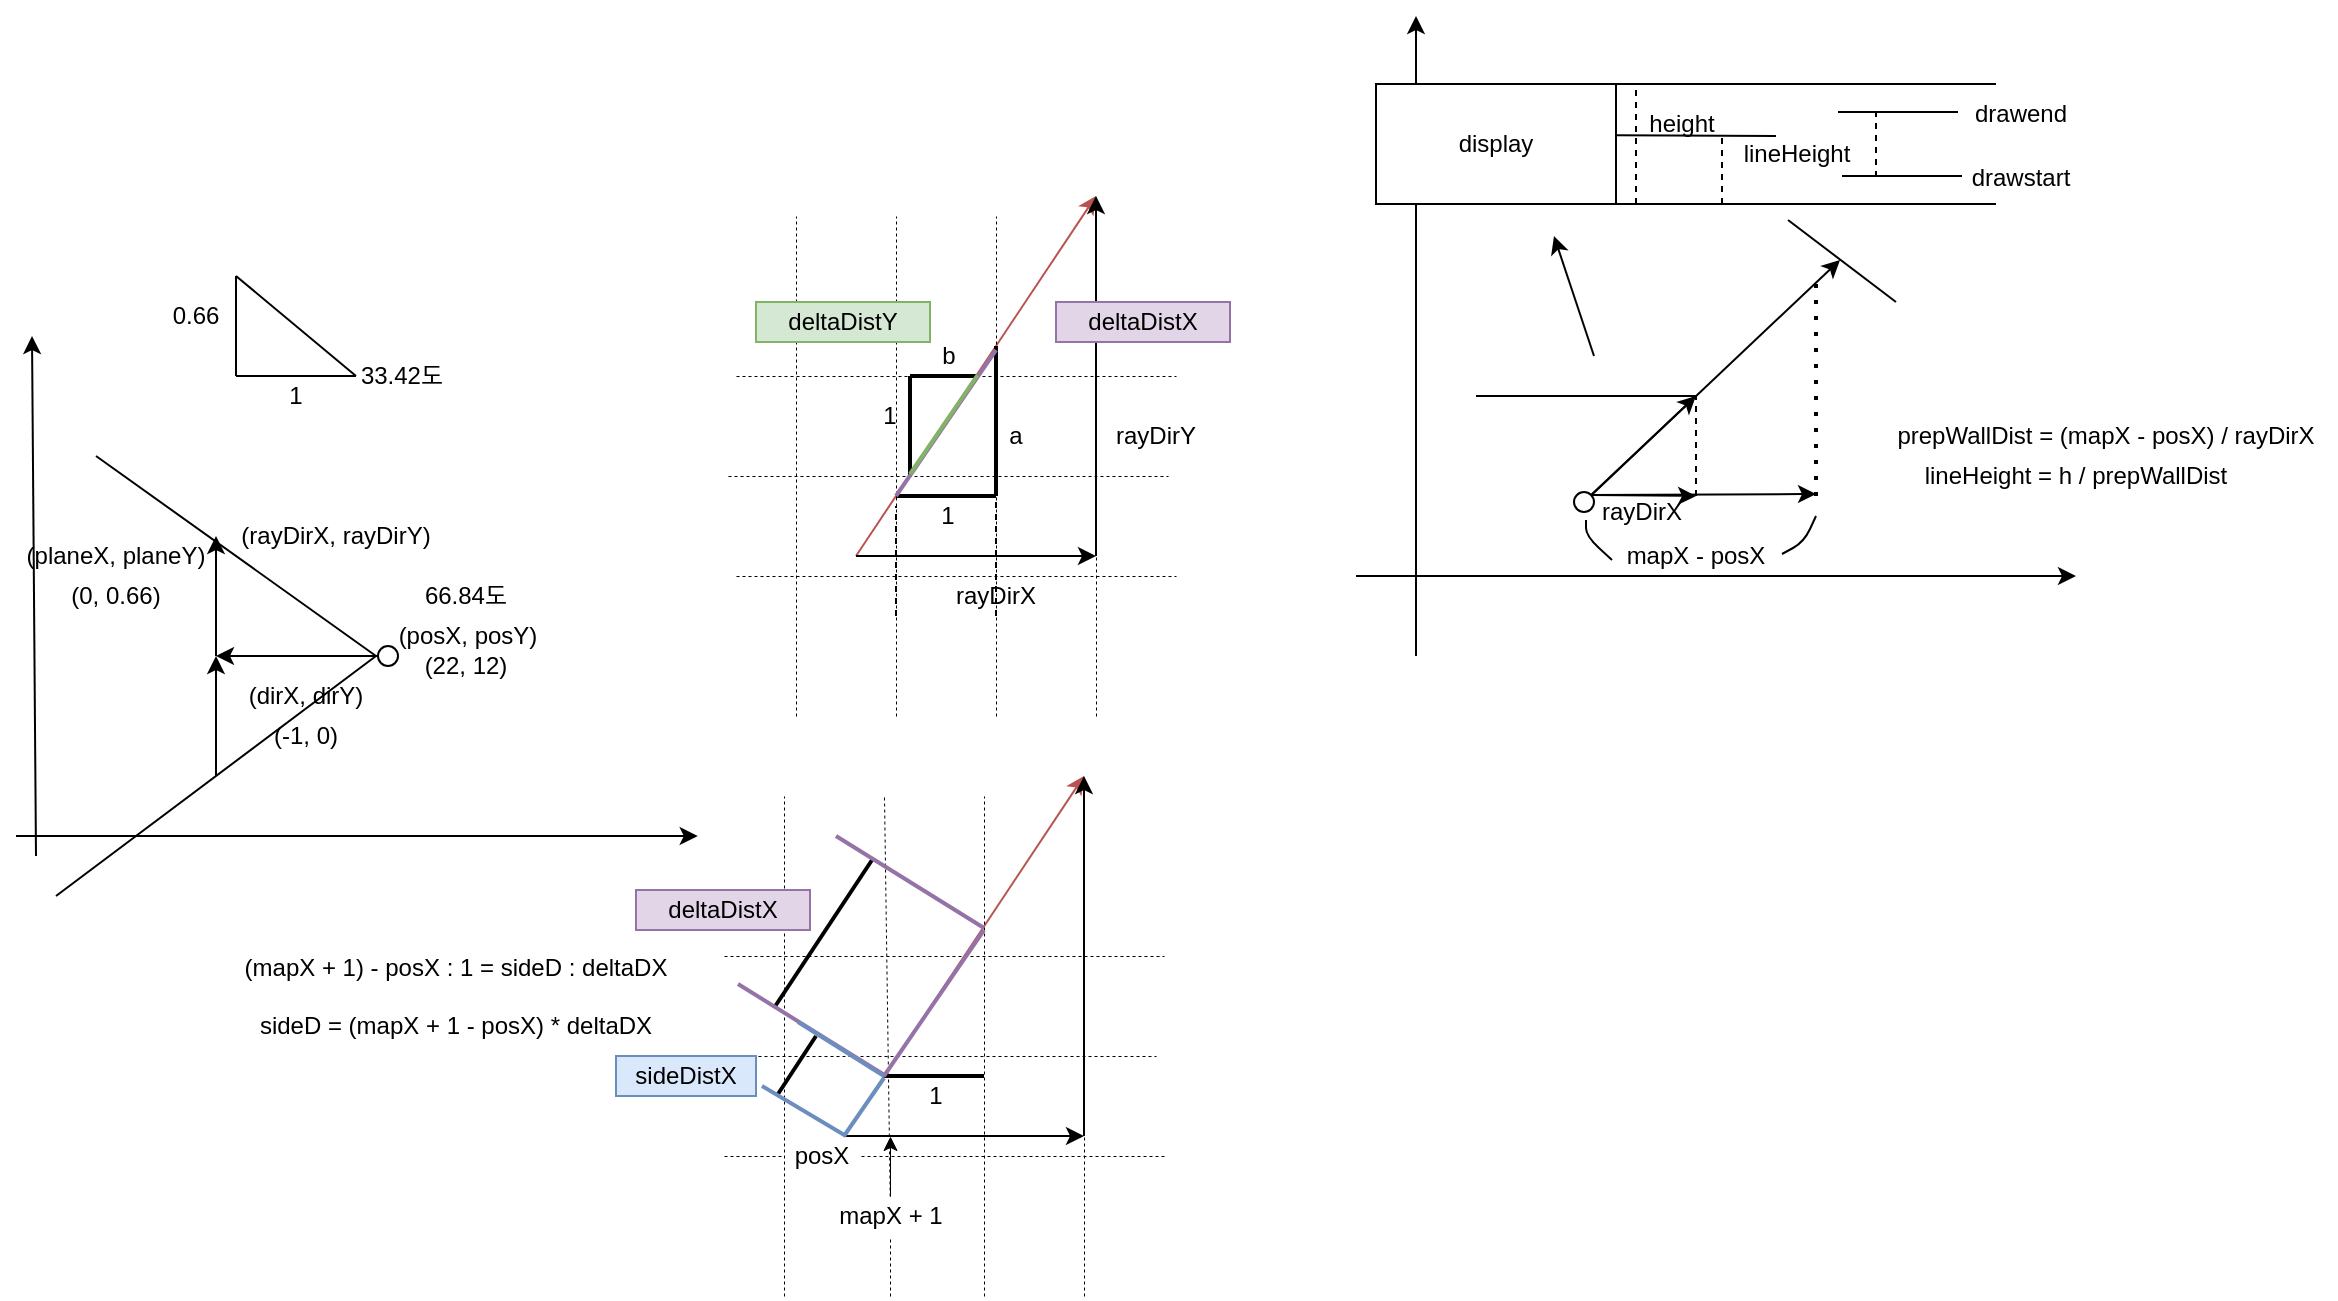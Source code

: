 <mxfile version="15.1.4" type="github"><diagram id="mSh6Ika45wB9mhSGqDFz" name="Page-1"><mxGraphModel dx="1061" dy="1244" grid="1" gridSize="10" guides="1" tooltips="1" connect="1" arrows="1" fold="1" page="1" pageScale="1" pageWidth="291" pageHeight="413" math="0" shadow="0"><root><mxCell id="0"/><mxCell id="1" parent="0"/><mxCell id="lA7uYYmeE6Qmd-85u6qz-90" value="" style="endArrow=none;html=1;strokeWidth=2;" parent="1" edge="1"><mxGeometry width="50" height="50" relative="1" as="geometry"><mxPoint x="448" y="182" as="sourcePoint"/><mxPoint x="399" y="256" as="targetPoint"/></mxGeometry></mxCell><mxCell id="lA7uYYmeE6Qmd-85u6qz-89" value="" style="endArrow=none;html=1;strokeWidth=2;" parent="1" edge="1"><mxGeometry width="50" height="50" relative="1" as="geometry"><mxPoint x="401" y="299" as="sourcePoint"/><mxPoint x="420" y="270" as="targetPoint"/></mxGeometry></mxCell><mxCell id="lA7uYYmeE6Qmd-85u6qz-1" value="" style="endArrow=classic;html=1;" parent="1" edge="1"><mxGeometry width="50" height="50" relative="1" as="geometry"><mxPoint x="20" y="170" as="sourcePoint"/><mxPoint x="360.866" y="170" as="targetPoint"/></mxGeometry></mxCell><mxCell id="lA7uYYmeE6Qmd-85u6qz-2" value="" style="endArrow=classic;html=1;" parent="1" edge="1"><mxGeometry width="50" height="50" relative="1" as="geometry"><mxPoint x="30" y="180" as="sourcePoint"/><mxPoint x="28" y="-80" as="targetPoint"/></mxGeometry></mxCell><mxCell id="lA7uYYmeE6Qmd-85u6qz-3" value="" style="ellipse;whiteSpace=wrap;html=1;" parent="1" vertex="1"><mxGeometry x="201" y="75" width="10" height="10" as="geometry"/></mxCell><mxCell id="lA7uYYmeE6Qmd-85u6qz-4" value="(dirX, dirY)" style="text;html=1;strokeColor=none;fillColor=none;align=center;verticalAlign=middle;whiteSpace=wrap;rounded=0;" parent="1" vertex="1"><mxGeometry x="120" y="90" width="90" height="20" as="geometry"/></mxCell><mxCell id="lA7uYYmeE6Qmd-85u6qz-5" value="(posX, posY)" style="text;html=1;strokeColor=none;fillColor=none;align=center;verticalAlign=middle;whiteSpace=wrap;rounded=0;" parent="1" vertex="1"><mxGeometry x="201" y="60" width="90" height="20" as="geometry"/></mxCell><mxCell id="lA7uYYmeE6Qmd-85u6qz-6" value="" style="endArrow=classic;html=1;exitX=0;exitY=1;exitDx=0;exitDy=0;" parent="1" source="lA7uYYmeE6Qmd-85u6qz-5" edge="1"><mxGeometry width="50" height="50" relative="1" as="geometry"><mxPoint x="200" y="80" as="sourcePoint"/><mxPoint x="120" y="80" as="targetPoint"/></mxGeometry></mxCell><mxCell id="lA7uYYmeE6Qmd-85u6qz-7" value="(-1, 0)" style="text;html=1;strokeColor=none;fillColor=none;align=center;verticalAlign=middle;whiteSpace=wrap;rounded=0;" parent="1" vertex="1"><mxGeometry x="120" y="110" width="90" height="20" as="geometry"/></mxCell><mxCell id="lA7uYYmeE6Qmd-85u6qz-8" value="(22, 12)" style="text;html=1;strokeColor=none;fillColor=none;align=center;verticalAlign=middle;whiteSpace=wrap;rounded=0;" parent="1" vertex="1"><mxGeometry x="200" y="75" width="90" height="20" as="geometry"/></mxCell><mxCell id="lA7uYYmeE6Qmd-85u6qz-9" value="" style="endArrow=classic;html=1;" parent="1" edge="1"><mxGeometry width="50" height="50" relative="1" as="geometry"><mxPoint x="120" y="80" as="sourcePoint"/><mxPoint x="120" y="20" as="targetPoint"/></mxGeometry></mxCell><mxCell id="lA7uYYmeE6Qmd-85u6qz-11" value="(planeX, planeY)" style="text;html=1;strokeColor=none;fillColor=none;align=center;verticalAlign=middle;whiteSpace=wrap;rounded=0;" parent="1" vertex="1"><mxGeometry x="20" y="20" width="100" height="20" as="geometry"/></mxCell><mxCell id="lA7uYYmeE6Qmd-85u6qz-12" value="(0, 0.66)" style="text;html=1;strokeColor=none;fillColor=none;align=center;verticalAlign=middle;whiteSpace=wrap;rounded=0;" parent="1" vertex="1"><mxGeometry x="20" y="40" width="100" height="20" as="geometry"/></mxCell><mxCell id="lA7uYYmeE6Qmd-85u6qz-13" value="" style="endArrow=none;html=1;" parent="1" edge="1"><mxGeometry width="50" height="50" relative="1" as="geometry"><mxPoint x="130" y="-60" as="sourcePoint"/><mxPoint x="130" y="-110" as="targetPoint"/></mxGeometry></mxCell><mxCell id="lA7uYYmeE6Qmd-85u6qz-14" value="" style="endArrow=none;html=1;" parent="1" edge="1"><mxGeometry width="50" height="50" relative="1" as="geometry"><mxPoint x="130" y="-60" as="sourcePoint"/><mxPoint x="190" y="-60" as="targetPoint"/></mxGeometry></mxCell><mxCell id="lA7uYYmeE6Qmd-85u6qz-15" value="" style="endArrow=none;html=1;" parent="1" edge="1"><mxGeometry width="50" height="50" relative="1" as="geometry"><mxPoint x="190" y="-60" as="sourcePoint"/><mxPoint x="130" y="-110" as="targetPoint"/></mxGeometry></mxCell><mxCell id="lA7uYYmeE6Qmd-85u6qz-16" value="0.66" style="text;html=1;strokeColor=none;fillColor=none;align=center;verticalAlign=middle;whiteSpace=wrap;rounded=0;" parent="1" vertex="1"><mxGeometry x="60" y="-100" width="100" height="20" as="geometry"/></mxCell><mxCell id="lA7uYYmeE6Qmd-85u6qz-17" value="1" style="text;html=1;strokeColor=none;fillColor=none;align=center;verticalAlign=middle;whiteSpace=wrap;rounded=0;" parent="1" vertex="1"><mxGeometry x="110" y="-60" width="100" height="20" as="geometry"/></mxCell><mxCell id="lA7uYYmeE6Qmd-85u6qz-18" value="33.42도" style="text;html=1;strokeColor=none;fillColor=none;align=center;verticalAlign=middle;whiteSpace=wrap;rounded=0;" parent="1" vertex="1"><mxGeometry x="186" y="-70" width="54" height="20" as="geometry"/></mxCell><mxCell id="lA7uYYmeE6Qmd-85u6qz-19" value="" style="endArrow=none;html=1;exitX=0;exitY=0.25;exitDx=0;exitDy=0;" parent="1" source="lA7uYYmeE6Qmd-85u6qz-8" edge="1"><mxGeometry width="50" height="50" relative="1" as="geometry"><mxPoint x="200" y="-50" as="sourcePoint"/><mxPoint x="60" y="-20" as="targetPoint"/></mxGeometry></mxCell><mxCell id="lA7uYYmeE6Qmd-85u6qz-20" value="" style="endArrow=none;html=1;exitX=0;exitY=0.25;exitDx=0;exitDy=0;" parent="1" source="lA7uYYmeE6Qmd-85u6qz-8" edge="1"><mxGeometry width="50" height="50" relative="1" as="geometry"><mxPoint x="210" y="90" as="sourcePoint"/><mxPoint x="40" y="200" as="targetPoint"/></mxGeometry></mxCell><mxCell id="lA7uYYmeE6Qmd-85u6qz-21" value="" style="endArrow=classic;html=1;" parent="1" edge="1"><mxGeometry width="50" height="50" relative="1" as="geometry"><mxPoint x="120" y="140" as="sourcePoint"/><mxPoint x="120" y="80" as="targetPoint"/></mxGeometry></mxCell><mxCell id="lA7uYYmeE6Qmd-85u6qz-22" value="66.84도" style="text;html=1;strokeColor=none;fillColor=none;align=center;verticalAlign=middle;whiteSpace=wrap;rounded=0;" parent="1" vertex="1"><mxGeometry x="218" y="40" width="54" height="20" as="geometry"/></mxCell><mxCell id="lA7uYYmeE6Qmd-85u6qz-23" value="(rayDirX, rayDirY)" style="text;html=1;strokeColor=none;fillColor=none;align=center;verticalAlign=middle;whiteSpace=wrap;rounded=0;" parent="1" vertex="1"><mxGeometry x="130" y="10" width="100" height="20" as="geometry"/></mxCell><mxCell id="lA7uYYmeE6Qmd-85u6qz-24" value="" style="endArrow=classic;html=1;fillColor=#f8cecc;strokeColor=#b85450;" parent="1" edge="1"><mxGeometry width="50" height="50" relative="1" as="geometry"><mxPoint x="440" y="30" as="sourcePoint"/><mxPoint x="560" y="-150" as="targetPoint"/></mxGeometry></mxCell><mxCell id="lA7uYYmeE6Qmd-85u6qz-25" value="" style="endArrow=classic;html=1;" parent="1" edge="1"><mxGeometry width="50" height="50" relative="1" as="geometry"><mxPoint x="440" y="30" as="sourcePoint"/><mxPoint x="560" y="30" as="targetPoint"/></mxGeometry></mxCell><mxCell id="lA7uYYmeE6Qmd-85u6qz-26" value="" style="endArrow=classic;html=1;" parent="1" edge="1"><mxGeometry width="50" height="50" relative="1" as="geometry"><mxPoint x="560" y="30" as="sourcePoint"/><mxPoint x="560" y="-150" as="targetPoint"/></mxGeometry></mxCell><mxCell id="lA7uYYmeE6Qmd-85u6qz-27" value="" style="endArrow=none;dashed=1;html=1;" parent="1" edge="1"><mxGeometry width="50" height="50" relative="1" as="geometry"><mxPoint x="460" y="60" as="sourcePoint"/><mxPoint x="460" y="5" as="targetPoint"/></mxGeometry></mxCell><mxCell id="lA7uYYmeE6Qmd-85u6qz-28" value="" style="endArrow=none;dashed=1;html=1;" parent="1" edge="1"><mxGeometry width="50" height="50" relative="1" as="geometry"><mxPoint x="510" y="60" as="sourcePoint"/><mxPoint x="510" y="-60" as="targetPoint"/></mxGeometry></mxCell><mxCell id="lA7uYYmeE6Qmd-85u6qz-30" value="1" style="text;html=1;strokeColor=none;fillColor=none;align=center;verticalAlign=middle;whiteSpace=wrap;rounded=0;" parent="1" vertex="1"><mxGeometry x="466" width="40" height="20" as="geometry"/></mxCell><mxCell id="lA7uYYmeE6Qmd-85u6qz-32" value="a" style="text;html=1;strokeColor=none;fillColor=none;align=center;verticalAlign=middle;whiteSpace=wrap;rounded=0;" parent="1" vertex="1"><mxGeometry x="510" y="-40" width="20" height="20" as="geometry"/></mxCell><mxCell id="lA7uYYmeE6Qmd-85u6qz-33" value="rayDirX" style="text;html=1;strokeColor=none;fillColor=none;align=center;verticalAlign=middle;whiteSpace=wrap;rounded=0;" parent="1" vertex="1"><mxGeometry x="490" y="40" width="40" height="20" as="geometry"/></mxCell><mxCell id="lA7uYYmeE6Qmd-85u6qz-34" value="rayDirY" style="text;html=1;strokeColor=none;fillColor=none;align=center;verticalAlign=middle;whiteSpace=wrap;rounded=0;" parent="1" vertex="1"><mxGeometry x="570" y="-40" width="40" height="20" as="geometry"/></mxCell><mxCell id="lA7uYYmeE6Qmd-85u6qz-39" value="" style="endArrow=none;dashed=1;html=1;strokeWidth=0.5;" parent="1" edge="1"><mxGeometry width="50" height="50" relative="1" as="geometry"><mxPoint x="410" y="110" as="sourcePoint"/><mxPoint x="410" y="-140" as="targetPoint"/></mxGeometry></mxCell><mxCell id="lA7uYYmeE6Qmd-85u6qz-40" value="" style="endArrow=none;dashed=1;html=1;strokeWidth=0.5;" parent="1" edge="1"><mxGeometry width="50" height="50" relative="1" as="geometry"><mxPoint x="460" y="110" as="sourcePoint"/><mxPoint x="460" y="-140" as="targetPoint"/></mxGeometry></mxCell><mxCell id="lA7uYYmeE6Qmd-85u6qz-41" value="" style="endArrow=none;dashed=1;html=1;strokeWidth=0.5;" parent="1" edge="1"><mxGeometry width="50" height="50" relative="1" as="geometry"><mxPoint x="510" y="110" as="sourcePoint"/><mxPoint x="510" y="-140" as="targetPoint"/></mxGeometry></mxCell><mxCell id="lA7uYYmeE6Qmd-85u6qz-42" value="" style="endArrow=none;dashed=1;html=1;strokeWidth=0.5;" parent="1" edge="1"><mxGeometry width="50" height="50" relative="1" as="geometry"><mxPoint x="560" y="110" as="sourcePoint"/><mxPoint x="560" y="-150" as="targetPoint"/></mxGeometry></mxCell><mxCell id="lA7uYYmeE6Qmd-85u6qz-43" value="" style="endArrow=none;html=1;strokeWidth=2;" parent="1" edge="1"><mxGeometry width="50" height="50" relative="1" as="geometry"><mxPoint x="460" as="sourcePoint"/><mxPoint x="510" as="targetPoint"/></mxGeometry></mxCell><mxCell id="lA7uYYmeE6Qmd-85u6qz-44" value="" style="endArrow=none;html=1;strokeWidth=2;" parent="1" edge="1"><mxGeometry width="50" height="50" relative="1" as="geometry"><mxPoint x="510" y="-75" as="sourcePoint"/><mxPoint x="510" as="targetPoint"/></mxGeometry></mxCell><mxCell id="lA7uYYmeE6Qmd-85u6qz-45" value="" style="endArrow=none;dashed=1;html=1;strokeWidth=0.5;" parent="1" edge="1"><mxGeometry width="50" height="50" relative="1" as="geometry"><mxPoint x="376" y="-10" as="sourcePoint"/><mxPoint x="596" y="-10" as="targetPoint"/></mxGeometry></mxCell><mxCell id="lA7uYYmeE6Qmd-85u6qz-46" value="" style="endArrow=none;dashed=1;html=1;strokeWidth=0.5;" parent="1" edge="1"><mxGeometry width="50" height="50" relative="1" as="geometry"><mxPoint x="380" y="40" as="sourcePoint"/><mxPoint x="600" y="40" as="targetPoint"/></mxGeometry></mxCell><mxCell id="lA7uYYmeE6Qmd-85u6qz-47" value="" style="endArrow=none;dashed=1;html=1;strokeWidth=0.5;" parent="1" edge="1"><mxGeometry width="50" height="50" relative="1" as="geometry"><mxPoint x="380" y="-60" as="sourcePoint"/><mxPoint x="600" y="-60" as="targetPoint"/></mxGeometry></mxCell><mxCell id="lA7uYYmeE6Qmd-85u6qz-48" value="" style="endArrow=none;html=1;strokeWidth=2;" parent="1" edge="1"><mxGeometry width="50" height="50" relative="1" as="geometry"><mxPoint x="467" y="-10" as="sourcePoint"/><mxPoint x="467" y="-60" as="targetPoint"/></mxGeometry></mxCell><mxCell id="lA7uYYmeE6Qmd-85u6qz-50" value="" style="endArrow=none;html=1;strokeWidth=2;" parent="1" edge="1"><mxGeometry width="50" height="50" relative="1" as="geometry"><mxPoint x="500" y="-60" as="sourcePoint"/><mxPoint x="467" y="-60" as="targetPoint"/></mxGeometry></mxCell><mxCell id="lA7uYYmeE6Qmd-85u6qz-51" value="1" style="text;html=1;strokeColor=none;fillColor=none;align=center;verticalAlign=middle;whiteSpace=wrap;rounded=0;" parent="1" vertex="1"><mxGeometry x="437" y="-50" width="40" height="20" as="geometry"/></mxCell><mxCell id="lA7uYYmeE6Qmd-85u6qz-52" value="b" style="text;html=1;strokeColor=none;fillColor=none;align=center;verticalAlign=middle;whiteSpace=wrap;rounded=0;" parent="1" vertex="1"><mxGeometry x="442.5" y="-80" width="87" height="20" as="geometry"/></mxCell><mxCell id="lA7uYYmeE6Qmd-85u6qz-54" value="" style="endArrow=none;html=1;strokeWidth=2;entryX=0.776;entryY=0.35;entryDx=0;entryDy=0;entryPerimeter=0;fillColor=#e1d5e7;strokeColor=#9673a6;" parent="1" target="lA7uYYmeE6Qmd-85u6qz-52" edge="1"><mxGeometry width="50" height="50" relative="1" as="geometry"><mxPoint x="460" as="sourcePoint"/><mxPoint x="620" y="-60" as="targetPoint"/></mxGeometry></mxCell><mxCell id="lA7uYYmeE6Qmd-85u6qz-56" value="" style="endArrow=none;html=1;strokeWidth=2;fillColor=#d5e8d4;strokeColor=#82b366;entryX=0.67;entryY=0.979;entryDx=0;entryDy=0;entryPerimeter=0;" parent="1" target="lA7uYYmeE6Qmd-85u6qz-52" edge="1"><mxGeometry width="50" height="50" relative="1" as="geometry"><mxPoint x="467" y="-11" as="sourcePoint"/><mxPoint x="500" y="-60" as="targetPoint"/></mxGeometry></mxCell><mxCell id="lA7uYYmeE6Qmd-85u6qz-57" value="" style="endArrow=classic;html=1;fillColor=#f8cecc;strokeColor=#b85450;" parent="1" edge="1"><mxGeometry width="50" height="50" relative="1" as="geometry"><mxPoint x="435" y="319" as="sourcePoint"/><mxPoint x="554" y="140.0" as="targetPoint"/></mxGeometry></mxCell><mxCell id="lA7uYYmeE6Qmd-85u6qz-58" value="" style="endArrow=classic;html=1;" parent="1" edge="1"><mxGeometry width="50" height="50" relative="1" as="geometry"><mxPoint x="434" y="320" as="sourcePoint"/><mxPoint x="554" y="320" as="targetPoint"/></mxGeometry></mxCell><mxCell id="lA7uYYmeE6Qmd-85u6qz-59" value="" style="endArrow=classic;html=1;" parent="1" edge="1"><mxGeometry width="50" height="50" relative="1" as="geometry"><mxPoint x="554" y="320" as="sourcePoint"/><mxPoint x="554" y="140.0" as="targetPoint"/></mxGeometry></mxCell><mxCell id="lA7uYYmeE6Qmd-85u6qz-62" value="1" style="text;html=1;strokeColor=none;fillColor=none;align=center;verticalAlign=middle;whiteSpace=wrap;rounded=0;" parent="1" vertex="1"><mxGeometry x="460" y="290" width="40" height="20" as="geometry"/></mxCell><mxCell id="lA7uYYmeE6Qmd-85u6qz-68" value="" style="endArrow=none;dashed=1;html=1;strokeWidth=0.5;" parent="1" edge="1"><mxGeometry width="50" height="50" relative="1" as="geometry"><mxPoint x="404" y="400" as="sourcePoint"/><mxPoint x="404" y="150.0" as="targetPoint"/></mxGeometry></mxCell><mxCell id="lA7uYYmeE6Qmd-85u6qz-69" value="" style="endArrow=none;dashed=1;html=1;strokeWidth=0.5;startArrow=none;" parent="1" source="lA7uYYmeE6Qmd-85u6qz-93" edge="1"><mxGeometry width="50" height="50" relative="1" as="geometry"><mxPoint x="454" y="400" as="sourcePoint"/><mxPoint x="454" y="150.0" as="targetPoint"/></mxGeometry></mxCell><mxCell id="lA7uYYmeE6Qmd-85u6qz-70" value="" style="endArrow=none;dashed=1;html=1;strokeWidth=0.5;" parent="1" edge="1"><mxGeometry width="50" height="50" relative="1" as="geometry"><mxPoint x="504" y="400" as="sourcePoint"/><mxPoint x="504" y="150.0" as="targetPoint"/></mxGeometry></mxCell><mxCell id="lA7uYYmeE6Qmd-85u6qz-71" value="" style="endArrow=none;dashed=1;html=1;strokeWidth=0.5;" parent="1" edge="1"><mxGeometry width="50" height="50" relative="1" as="geometry"><mxPoint x="554" y="400" as="sourcePoint"/><mxPoint x="554" y="140.0" as="targetPoint"/></mxGeometry></mxCell><mxCell id="lA7uYYmeE6Qmd-85u6qz-72" value="" style="endArrow=none;html=1;strokeWidth=2;" parent="1" edge="1"><mxGeometry width="50" height="50" relative="1" as="geometry"><mxPoint x="454" y="290" as="sourcePoint"/><mxPoint x="504" y="290" as="targetPoint"/></mxGeometry></mxCell><mxCell id="lA7uYYmeE6Qmd-85u6qz-74" value="" style="endArrow=none;dashed=1;html=1;strokeWidth=0.5;" parent="1" edge="1"><mxGeometry width="50" height="50" relative="1" as="geometry"><mxPoint x="370" y="280" as="sourcePoint"/><mxPoint x="590" y="280" as="targetPoint"/></mxGeometry></mxCell><mxCell id="lA7uYYmeE6Qmd-85u6qz-75" value="" style="endArrow=none;dashed=1;html=1;strokeWidth=0.5;startArrow=none;" parent="1" source="lA7uYYmeE6Qmd-85u6qz-92" edge="1"><mxGeometry width="50" height="50" relative="1" as="geometry"><mxPoint x="374" y="330" as="sourcePoint"/><mxPoint x="594" y="330" as="targetPoint"/></mxGeometry></mxCell><mxCell id="lA7uYYmeE6Qmd-85u6qz-76" value="" style="endArrow=none;dashed=1;html=1;strokeWidth=0.5;" parent="1" edge="1"><mxGeometry width="50" height="50" relative="1" as="geometry"><mxPoint x="374" y="230" as="sourcePoint"/><mxPoint x="594" y="230" as="targetPoint"/></mxGeometry></mxCell><mxCell id="lA7uYYmeE6Qmd-85u6qz-81" value="" style="endArrow=none;html=1;strokeWidth=2;entryX=0.776;entryY=0.35;entryDx=0;entryDy=0;entryPerimeter=0;fillColor=#e1d5e7;strokeColor=#9673a6;" parent="1" edge="1"><mxGeometry width="50" height="50" relative="1" as="geometry"><mxPoint x="454" y="290" as="sourcePoint"/><mxPoint x="504.012" y="217" as="targetPoint"/></mxGeometry></mxCell><mxCell id="lA7uYYmeE6Qmd-85u6qz-82" value="" style="endArrow=none;html=1;strokeWidth=2;fillColor=#dae8fc;strokeColor=#6c8ebf;" parent="1" edge="1"><mxGeometry width="50" height="50" relative="1" as="geometry"><mxPoint x="454" y="291" as="sourcePoint"/><mxPoint x="434" y="320" as="targetPoint"/></mxGeometry></mxCell><mxCell id="lA7uYYmeE6Qmd-85u6qz-85" value="" style="endArrow=none;html=1;strokeWidth=2;fillColor=#dae8fc;strokeColor=#6c8ebf;" parent="1" edge="1"><mxGeometry width="50" height="50" relative="1" as="geometry"><mxPoint x="435" y="320" as="sourcePoint"/><mxPoint x="393" y="295" as="targetPoint"/></mxGeometry></mxCell><mxCell id="lA7uYYmeE6Qmd-85u6qz-86" value="" style="endArrow=none;html=1;strokeWidth=2;fillColor=#e1d5e7;strokeColor=#9673a6;" parent="1" edge="1"><mxGeometry width="50" height="50" relative="1" as="geometry"><mxPoint x="430" y="170" as="sourcePoint"/><mxPoint x="504" y="216" as="targetPoint"/></mxGeometry></mxCell><mxCell id="lA7uYYmeE6Qmd-85u6qz-87" value="" style="endArrow=none;html=1;strokeWidth=2;fillColor=#e1d5e7;strokeColor=#9673a6;" parent="1" edge="1"><mxGeometry width="50" height="50" relative="1" as="geometry"><mxPoint x="381" y="244" as="sourcePoint"/><mxPoint x="455" y="290" as="targetPoint"/></mxGeometry></mxCell><mxCell id="lA7uYYmeE6Qmd-85u6qz-84" value="" style="endArrow=none;html=1;strokeWidth=2;fillColor=#dae8fc;strokeColor=#6c8ebf;" parent="1" edge="1"><mxGeometry width="50" height="50" relative="1" as="geometry"><mxPoint x="454" y="290" as="sourcePoint"/><mxPoint x="411" y="263" as="targetPoint"/></mxGeometry></mxCell><mxCell id="lA7uYYmeE6Qmd-85u6qz-66" value="deltaDistX" style="text;html=1;align=center;verticalAlign=middle;whiteSpace=wrap;rounded=0;fillColor=#e1d5e7;strokeColor=#9673a6;rotation=0;" parent="1" vertex="1"><mxGeometry x="330" y="197" width="87" height="20" as="geometry"/></mxCell><mxCell id="lA7uYYmeE6Qmd-85u6qz-67" value="sideDistX" style="text;html=1;strokeColor=#6c8ebf;fillColor=#dae8fc;align=center;verticalAlign=middle;whiteSpace=wrap;rounded=0;rotation=0;" parent="1" vertex="1"><mxGeometry x="320" y="280" width="70" height="20" as="geometry"/></mxCell><mxCell id="lA7uYYmeE6Qmd-85u6qz-35" value="deltaDistX" style="text;html=1;align=center;verticalAlign=middle;whiteSpace=wrap;rounded=0;fillColor=#e1d5e7;strokeColor=#9673a6;" parent="1" vertex="1"><mxGeometry x="540" y="-97" width="87" height="20" as="geometry"/></mxCell><mxCell id="lA7uYYmeE6Qmd-85u6qz-36" value="deltaDistY" style="text;html=1;strokeColor=#82b366;fillColor=#d5e8d4;align=center;verticalAlign=middle;whiteSpace=wrap;rounded=0;" parent="1" vertex="1"><mxGeometry x="390" y="-97" width="87" height="20" as="geometry"/></mxCell><mxCell id="lA7uYYmeE6Qmd-85u6qz-94" value="(mapX + 1) - posX : 1 = sideD : deltaDX&lt;br&gt;&lt;br&gt;sideD = (mapX + 1 - posX) * deltaDX" style="text;html=1;strokeColor=none;fillColor=none;align=center;verticalAlign=middle;whiteSpace=wrap;rounded=0;" parent="1" vertex="1"><mxGeometry x="120" y="240" width="240" height="20" as="geometry"/></mxCell><mxCell id="lA7uYYmeE6Qmd-85u6qz-92" value="posX" style="text;html=1;strokeColor=none;fillColor=none;align=center;verticalAlign=middle;whiteSpace=wrap;rounded=0;" parent="1" vertex="1"><mxGeometry x="402.5" y="320" width="40" height="20" as="geometry"/></mxCell><mxCell id="lA7uYYmeE6Qmd-85u6qz-95" value="" style="endArrow=none;dashed=1;html=1;strokeWidth=0.5;" parent="1" target="lA7uYYmeE6Qmd-85u6qz-92" edge="1"><mxGeometry width="50" height="50" relative="1" as="geometry"><mxPoint x="374" y="330" as="sourcePoint"/><mxPoint x="594" y="330" as="targetPoint"/></mxGeometry></mxCell><mxCell id="lA7uYYmeE6Qmd-85u6qz-93" value="mapX + 1" style="text;html=1;strokeColor=none;fillColor=none;align=center;verticalAlign=middle;whiteSpace=wrap;rounded=0;" parent="1" vertex="1"><mxGeometry x="428.5" y="350" width="57" height="20" as="geometry"/></mxCell><mxCell id="lA7uYYmeE6Qmd-85u6qz-96" value="" style="endArrow=none;dashed=1;html=1;strokeWidth=0.5;" parent="1" target="lA7uYYmeE6Qmd-85u6qz-93" edge="1"><mxGeometry width="50" height="50" relative="1" as="geometry"><mxPoint x="457" y="400" as="sourcePoint"/><mxPoint x="454" y="150.0" as="targetPoint"/></mxGeometry></mxCell><mxCell id="lA7uYYmeE6Qmd-85u6qz-97" value="" style="endArrow=classic;html=1;strokeWidth=0.5;exitX=0.5;exitY=0;exitDx=0;exitDy=0;" parent="1" source="lA7uYYmeE6Qmd-85u6qz-93" edge="1"><mxGeometry width="50" height="50" relative="1" as="geometry"><mxPoint x="490" y="310" as="sourcePoint"/><mxPoint x="457" y="320" as="targetPoint"/></mxGeometry></mxCell><mxCell id="lA7uYYmeE6Qmd-85u6qz-98" value="" style="endArrow=classic;html=1;strokeWidth=1;" parent="1" edge="1"><mxGeometry width="50" height="50" relative="1" as="geometry"><mxPoint x="690" y="40" as="sourcePoint"/><mxPoint x="1050" y="40" as="targetPoint"/></mxGeometry></mxCell><mxCell id="lA7uYYmeE6Qmd-85u6qz-99" value="" style="endArrow=classic;html=1;strokeWidth=1;" parent="1" edge="1"><mxGeometry width="50" height="50" relative="1" as="geometry"><mxPoint x="720" y="80" as="sourcePoint"/><mxPoint x="720" y="-240" as="targetPoint"/></mxGeometry></mxCell><mxCell id="lA7uYYmeE6Qmd-85u6qz-100" value="" style="ellipse;whiteSpace=wrap;html=1;" parent="1" vertex="1"><mxGeometry x="799" y="-2" width="10" height="10" as="geometry"/></mxCell><mxCell id="lA7uYYmeE6Qmd-85u6qz-101" value="" style="endArrow=none;html=1;strokeWidth=1;" parent="1" edge="1"><mxGeometry width="50" height="50" relative="1" as="geometry"><mxPoint x="750" y="-50" as="sourcePoint"/><mxPoint x="860" y="-50" as="targetPoint"/></mxGeometry></mxCell><mxCell id="lA7uYYmeE6Qmd-85u6qz-102" value="" style="endArrow=classic;html=1;strokeWidth=1;exitX=1;exitY=0;exitDx=0;exitDy=0;" parent="1" source="lA7uYYmeE6Qmd-85u6qz-100" edge="1"><mxGeometry width="50" height="50" relative="1" as="geometry"><mxPoint x="810" as="sourcePoint"/><mxPoint x="860" y="-50" as="targetPoint"/></mxGeometry></mxCell><mxCell id="lA7uYYmeE6Qmd-85u6qz-103" value="" style="endArrow=classic;html=1;strokeWidth=1;exitX=1;exitY=0;exitDx=0;exitDy=0;" parent="1" source="lA7uYYmeE6Qmd-85u6qz-100" edge="1"><mxGeometry width="50" height="50" relative="1" as="geometry"><mxPoint x="750" y="-10" as="sourcePoint"/><mxPoint x="860" as="targetPoint"/></mxGeometry></mxCell><mxCell id="lA7uYYmeE6Qmd-85u6qz-104" value="" style="endArrow=none;dashed=1;html=1;strokeWidth=1;" parent="1" edge="1"><mxGeometry width="50" height="50" relative="1" as="geometry"><mxPoint x="860" as="sourcePoint"/><mxPoint x="860" y="-50" as="targetPoint"/></mxGeometry></mxCell><mxCell id="lA7uYYmeE6Qmd-85u6qz-105" value="rayDirX" style="text;html=1;strokeColor=none;fillColor=none;align=center;verticalAlign=middle;whiteSpace=wrap;rounded=0;" parent="1" vertex="1"><mxGeometry x="813" y="-2" width="40" height="20" as="geometry"/></mxCell><mxCell id="lA7uYYmeE6Qmd-85u6qz-106" value="" style="endArrow=none;html=1;strokeWidth=1;" parent="1" edge="1"><mxGeometry width="50" height="50" relative="1" as="geometry"><mxPoint x="906" y="-138" as="sourcePoint"/><mxPoint x="960" y="-97" as="targetPoint"/></mxGeometry></mxCell><mxCell id="lA7uYYmeE6Qmd-85u6qz-107" value="" style="endArrow=classic;html=1;strokeWidth=1;exitX=0.93;exitY=0.097;exitDx=0;exitDy=0;exitPerimeter=0;" parent="1" source="lA7uYYmeE6Qmd-85u6qz-100" edge="1"><mxGeometry width="50" height="50" relative="1" as="geometry"><mxPoint x="810" as="sourcePoint"/><mxPoint x="932" y="-118" as="targetPoint"/></mxGeometry></mxCell><mxCell id="lA7uYYmeE6Qmd-85u6qz-108" value="" style="endArrow=none;dashed=1;html=1;dashPattern=1 3;strokeWidth=2;" parent="1" edge="1"><mxGeometry width="50" height="50" relative="1" as="geometry"><mxPoint x="920" as="sourcePoint"/><mxPoint x="920" y="-106" as="targetPoint"/></mxGeometry></mxCell><mxCell id="lA7uYYmeE6Qmd-85u6qz-109" value="" style="endArrow=classic;html=1;strokeWidth=1;exitX=1;exitY=0;exitDx=0;exitDy=0;" parent="1" source="lA7uYYmeE6Qmd-85u6qz-100" edge="1"><mxGeometry width="50" height="50" relative="1" as="geometry"><mxPoint x="910" y="-70" as="sourcePoint"/><mxPoint x="920" y="-1" as="targetPoint"/></mxGeometry></mxCell><mxCell id="lA7uYYmeE6Qmd-85u6qz-110" value="mapX - posX" style="text;html=1;strokeColor=none;fillColor=none;align=center;verticalAlign=middle;whiteSpace=wrap;rounded=0;" parent="1" vertex="1"><mxGeometry x="810" y="20" width="100" height="20" as="geometry"/></mxCell><mxCell id="lA7uYYmeE6Qmd-85u6qz-111" value="" style="endArrow=none;html=1;strokeWidth=1;entryX=0.08;entryY=0.6;entryDx=0;entryDy=0;entryPerimeter=0;" parent="1" target="lA7uYYmeE6Qmd-85u6qz-110" edge="1"><mxGeometry width="50" height="50" relative="1" as="geometry"><mxPoint x="805" y="12" as="sourcePoint"/><mxPoint x="960" y="-130" as="targetPoint"/><Array as="points"><mxPoint x="805" y="20"/></Array></mxGeometry></mxCell><mxCell id="lA7uYYmeE6Qmd-85u6qz-112" value="" style="endArrow=none;html=1;strokeWidth=1;exitX=0.93;exitY=0.45;exitDx=0;exitDy=0;exitPerimeter=0;" parent="1" source="lA7uYYmeE6Qmd-85u6qz-110" edge="1"><mxGeometry width="50" height="50" relative="1" as="geometry"><mxPoint x="815" y="22" as="sourcePoint"/><mxPoint x="920" y="10" as="targetPoint"/><Array as="points"><mxPoint x="914" y="23"/></Array></mxGeometry></mxCell><mxCell id="lA7uYYmeE6Qmd-85u6qz-113" value="" style="curved=1;endArrow=classic;html=1;strokeWidth=1;" parent="1" edge="1"><mxGeometry width="50" height="50" relative="1" as="geometry"><mxPoint x="809" y="-70" as="sourcePoint"/><mxPoint x="789" y="-130" as="targetPoint"/><Array as="points"/></mxGeometry></mxCell><mxCell id="lA7uYYmeE6Qmd-85u6qz-114" value="display" style="rounded=0;whiteSpace=wrap;html=1;" parent="1" vertex="1"><mxGeometry x="700" y="-206" width="120" height="60" as="geometry"/></mxCell><mxCell id="lA7uYYmeE6Qmd-85u6qz-115" value="" style="endArrow=none;dashed=1;html=1;strokeWidth=1;" parent="1" edge="1"><mxGeometry width="50" height="50" relative="1" as="geometry"><mxPoint x="873" y="-146" as="sourcePoint"/><mxPoint x="873" y="-179" as="targetPoint"/></mxGeometry></mxCell><mxCell id="lA7uYYmeE6Qmd-85u6qz-116" value="lineHeight = h / prepWallDist" style="text;html=1;strokeColor=none;fillColor=none;align=center;verticalAlign=middle;whiteSpace=wrap;rounded=0;" parent="1" vertex="1"><mxGeometry x="960" y="-20" width="180" height="20" as="geometry"/></mxCell><mxCell id="lA7uYYmeE6Qmd-85u6qz-117" value="" style="endArrow=none;html=1;strokeWidth=1;exitX=1.003;exitY=0.427;exitDx=0;exitDy=0;exitPerimeter=0;" parent="1" source="lA7uYYmeE6Qmd-85u6qz-114" edge="1"><mxGeometry width="50" height="50" relative="1" as="geometry"><mxPoint x="780" y="-90" as="sourcePoint"/><mxPoint x="900" y="-180" as="targetPoint"/></mxGeometry></mxCell><mxCell id="lA7uYYmeE6Qmd-85u6qz-118" value="" style="endArrow=none;html=1;strokeWidth=1;exitX=0.062;exitY=0.994;exitDx=0;exitDy=0;exitPerimeter=0;" parent="1" edge="1"><mxGeometry width="50" height="50" relative="1" as="geometry"><mxPoint x="820.0" y="-146" as="sourcePoint"/><mxPoint x="1010" y="-146" as="targetPoint"/></mxGeometry></mxCell><mxCell id="lA7uYYmeE6Qmd-85u6qz-119" value="height" style="text;html=1;strokeColor=none;fillColor=none;align=center;verticalAlign=middle;whiteSpace=wrap;rounded=0;" parent="1" vertex="1"><mxGeometry x="833" y="-196" width="40" height="20" as="geometry"/></mxCell><mxCell id="lA7uYYmeE6Qmd-85u6qz-120" value="" style="endArrow=none;html=1;strokeWidth=1;exitX=1;exitY=0;exitDx=0;exitDy=0;" parent="1" source="lA7uYYmeE6Qmd-85u6qz-114" edge="1"><mxGeometry width="50" height="50" relative="1" as="geometry"><mxPoint x="830" y="-136" as="sourcePoint"/><mxPoint x="1010" y="-206" as="targetPoint"/></mxGeometry></mxCell><mxCell id="lA7uYYmeE6Qmd-85u6qz-121" value="" style="endArrow=none;dashed=1;html=1;strokeWidth=1;" parent="1" edge="1"><mxGeometry width="50" height="50" relative="1" as="geometry"><mxPoint x="830" y="-146" as="sourcePoint"/><mxPoint x="830" y="-206" as="targetPoint"/></mxGeometry></mxCell><mxCell id="lA7uYYmeE6Qmd-85u6qz-122" value="prepWallDist = (mapX - posX) / rayDirX" style="text;html=1;strokeColor=none;fillColor=none;align=center;verticalAlign=middle;whiteSpace=wrap;rounded=0;" parent="1" vertex="1"><mxGeometry x="950" y="-40" width="230" height="20" as="geometry"/></mxCell><mxCell id="lA7uYYmeE6Qmd-85u6qz-123" value="lineHeight" style="text;html=1;strokeColor=none;fillColor=none;align=center;verticalAlign=middle;whiteSpace=wrap;rounded=0;" parent="1" vertex="1"><mxGeometry x="882" y="-181" width="57" height="20" as="geometry"/></mxCell><mxCell id="lA7uYYmeE6Qmd-85u6qz-124" value="" style="endArrow=none;dashed=1;html=1;strokeWidth=1;" parent="1" edge="1"><mxGeometry width="50" height="50" relative="1" as="geometry"><mxPoint x="950" y="-159.5" as="sourcePoint"/><mxPoint x="950" y="-192.5" as="targetPoint"/></mxGeometry></mxCell><mxCell id="lA7uYYmeE6Qmd-85u6qz-125" value="" style="endArrow=none;html=1;strokeWidth=1;" parent="1" edge="1"><mxGeometry width="50" height="50" relative="1" as="geometry"><mxPoint x="931" y="-192" as="sourcePoint"/><mxPoint x="991" y="-192" as="targetPoint"/></mxGeometry></mxCell><mxCell id="lA7uYYmeE6Qmd-85u6qz-126" value="" style="endArrow=none;html=1;strokeWidth=1;" parent="1" edge="1"><mxGeometry width="50" height="50" relative="1" as="geometry"><mxPoint x="933" y="-160" as="sourcePoint"/><mxPoint x="993" y="-160" as="targetPoint"/></mxGeometry></mxCell><mxCell id="lA7uYYmeE6Qmd-85u6qz-127" value="drawstart" style="text;html=1;strokeColor=none;fillColor=none;align=center;verticalAlign=middle;whiteSpace=wrap;rounded=0;" parent="1" vertex="1"><mxGeometry x="994" y="-169" width="57" height="20" as="geometry"/></mxCell><mxCell id="lA7uYYmeE6Qmd-85u6qz-128" value="drawend" style="text;html=1;strokeColor=none;fillColor=none;align=center;verticalAlign=middle;whiteSpace=wrap;rounded=0;" parent="1" vertex="1"><mxGeometry x="994" y="-201" width="57" height="20" as="geometry"/></mxCell></root></mxGraphModel></diagram></mxfile>